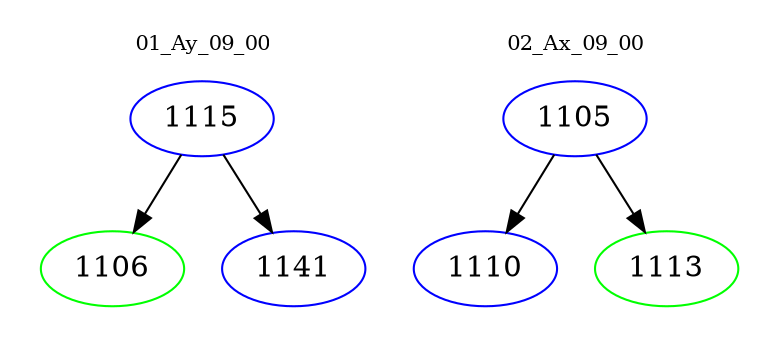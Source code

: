 digraph{
subgraph cluster_0 {
color = white
label = "01_Ay_09_00";
fontsize=10;
T0_1115 [label="1115", color="blue"]
T0_1115 -> T0_1106 [color="black"]
T0_1106 [label="1106", color="green"]
T0_1115 -> T0_1141 [color="black"]
T0_1141 [label="1141", color="blue"]
}
subgraph cluster_1 {
color = white
label = "02_Ax_09_00";
fontsize=10;
T1_1105 [label="1105", color="blue"]
T1_1105 -> T1_1110 [color="black"]
T1_1110 [label="1110", color="blue"]
T1_1105 -> T1_1113 [color="black"]
T1_1113 [label="1113", color="green"]
}
}
